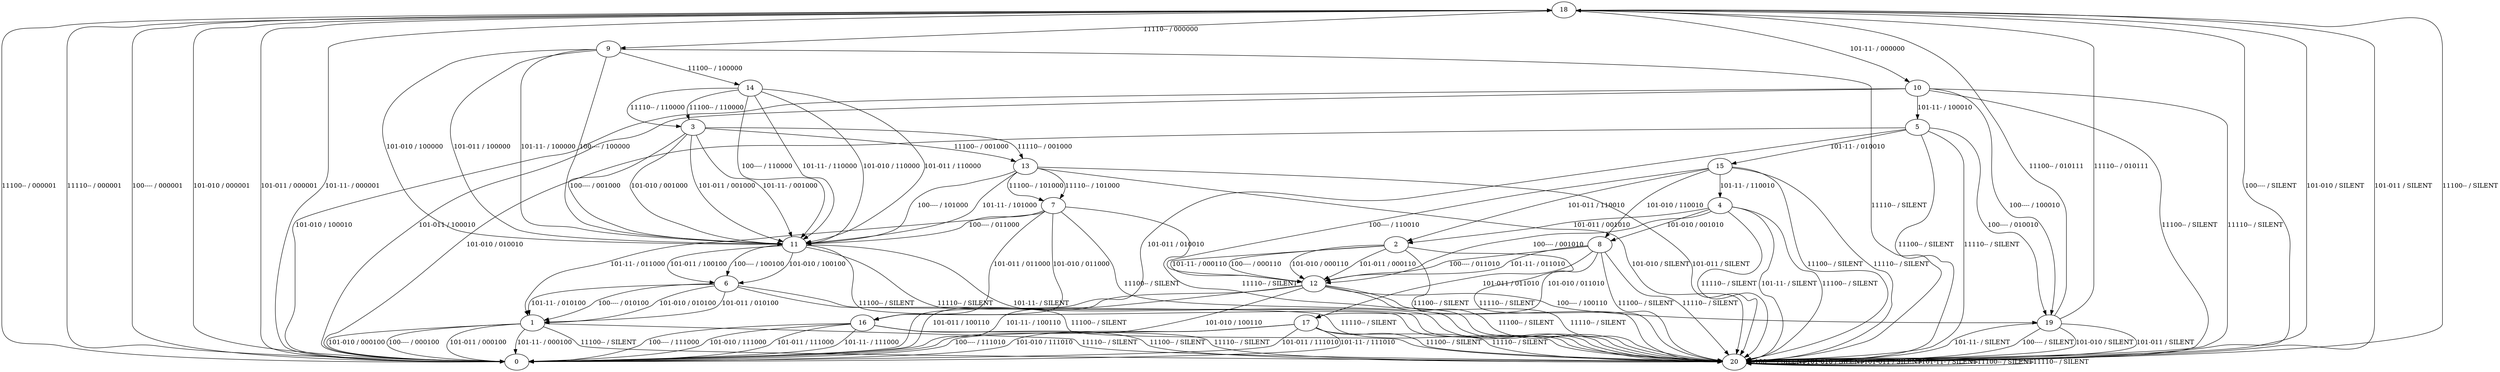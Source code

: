 digraph {
18
0
1
2
3
4
5
6
7
8
9
10
11
12
13
14
15
16
17
19
20
18 -> 20 [label="100---- / SILENT"]
18 -> 20 [label="101-010 / SILENT"]
18 -> 20 [label="101-011 / SILENT"]
18 -> 10 [label="101-11- / 000000"]
18 -> 20 [label="11100-- / SILENT"]
18 -> 9 [label="11110-- / 000000"]
0 -> 18 [label="100---- / 000001"]
0 -> 18 [label="101-010 / 000001"]
0 -> 18 [label="101-011 / 000001"]
0 -> 18 [label="101-11- / 000001"]
0 -> 18 [label="11100-- / 000001"]
0 -> 18 [label="11110-- / 000001"]
1 -> 0 [label="100---- / 000100"]
1 -> 0 [label="101-010 / 000100"]
1 -> 0 [label="101-011 / 000100"]
1 -> 0 [label="101-11- / 000100"]
1 -> 20 [label="11100-- / SILENT"]
1 -> 20 [label="11110-- / SILENT"]
2 -> 12 [label="100---- / 000110"]
2 -> 12 [label="101-010 / 000110"]
2 -> 12 [label="101-011 / 000110"]
2 -> 12 [label="101-11- / 000110"]
2 -> 20 [label="11100-- / SILENT"]
2 -> 20 [label="11110-- / SILENT"]
3 -> 11 [label="100---- / 001000"]
3 -> 11 [label="101-010 / 001000"]
3 -> 11 [label="101-011 / 001000"]
3 -> 11 [label="101-11- / 001000"]
3 -> 13 [label="11100-- / 001000"]
3 -> 13 [label="11110-- / 001000"]
4 -> 12 [label="100---- / 001010"]
4 -> 8 [label="101-010 / 001010"]
4 -> 2 [label="101-011 / 001010"]
4 -> 20 [label="101-11- / SILENT"]
4 -> 20 [label="11100-- / SILENT"]
4 -> 20 [label="11110-- / SILENT"]
5 -> 19 [label="100---- / 010010"]
5 -> 0 [label="101-010 / 010010"]
5 -> 0 [label="101-011 / 010010"]
5 -> 15 [label="101-11- / 010010"]
5 -> 20 [label="11100-- / SILENT"]
5 -> 20 [label="11110-- / SILENT"]
6 -> 1 [label="100---- / 010100"]
6 -> 1 [label="101-010 / 010100"]
6 -> 1 [label="101-011 / 010100"]
6 -> 1 [label="101-11- / 010100"]
6 -> 20 [label="11100-- / SILENT"]
6 -> 20 [label="11110-- / SILENT"]
7 -> 11 [label="100---- / 011000"]
7 -> 16 [label="101-010 / 011000"]
7 -> 16 [label="101-011 / 011000"]
7 -> 1 [label="101-11- / 011000"]
7 -> 20 [label="11100-- / SILENT"]
7 -> 20 [label="11110-- / SILENT"]
8 -> 12 [label="100---- / 011010"]
8 -> 17 [label="101-010 / 011010"]
8 -> 17 [label="101-011 / 011010"]
8 -> 12 [label="101-11- / 011010"]
8 -> 20 [label="11100-- / SILENT"]
8 -> 20 [label="11110-- / SILENT"]
9 -> 11 [label="100---- / 100000"]
9 -> 11 [label="101-010 / 100000"]
9 -> 11 [label="101-011 / 100000"]
9 -> 11 [label="101-11- / 100000"]
9 -> 14 [label="11100-- / 100000"]
9 -> 20 [label="11110-- / SILENT"]
10 -> 19 [label="100---- / 100010"]
10 -> 0 [label="101-010 / 100010"]
10 -> 0 [label="101-011 / 100010"]
10 -> 5 [label="101-11- / 100010"]
10 -> 20 [label="11100-- / SILENT"]
10 -> 20 [label="11110-- / SILENT"]
11 -> 6 [label="100---- / 100100"]
11 -> 6 [label="101-010 / 100100"]
11 -> 6 [label="101-011 / 100100"]
11 -> 20 [label="101-11- / SILENT"]
11 -> 20 [label="11100-- / SILENT"]
11 -> 20 [label="11110-- / SILENT"]
12 -> 19 [label="100---- / 100110"]
12 -> 0 [label="101-010 / 100110"]
12 -> 0 [label="101-011 / 100110"]
12 -> 0 [label="101-11- / 100110"]
12 -> 20 [label="11100-- / SILENT"]
12 -> 20 [label="11110-- / SILENT"]
13 -> 11 [label="100---- / 101000"]
13 -> 20 [label="101-010 / SILENT"]
13 -> 20 [label="101-011 / SILENT"]
13 -> 11 [label="101-11- / 101000"]
13 -> 7 [label="11100-- / 101000"]
13 -> 7 [label="11110-- / 101000"]
14 -> 11 [label="100---- / 110000"]
14 -> 11 [label="101-010 / 110000"]
14 -> 11 [label="101-011 / 110000"]
14 -> 11 [label="101-11- / 110000"]
14 -> 3 [label="11100-- / 110000"]
14 -> 3 [label="11110-- / 110000"]
15 -> 12 [label="100---- / 110010"]
15 -> 8 [label="101-010 / 110010"]
15 -> 2 [label="101-011 / 110010"]
15 -> 4 [label="101-11- / 110010"]
15 -> 20 [label="11100-- / SILENT"]
15 -> 20 [label="11110-- / SILENT"]
16 -> 0 [label="100---- / 111000"]
16 -> 0 [label="101-010 / 111000"]
16 -> 0 [label="101-011 / 111000"]
16 -> 0 [label="101-11- / 111000"]
16 -> 20 [label="11100-- / SILENT"]
16 -> 20 [label="11110-- / SILENT"]
17 -> 0 [label="100---- / 111010"]
17 -> 0 [label="101-010 / 111010"]
17 -> 0 [label="101-011 / 111010"]
17 -> 0 [label="101-11- / 111010"]
17 -> 20 [label="11100-- / SILENT"]
17 -> 20 [label="11110-- / SILENT"]
19 -> 20 [label="100---- / SILENT"]
19 -> 20 [label="101-010 / SILENT"]
19 -> 20 [label="101-011 / SILENT"]
19 -> 20 [label="101-11- / SILENT"]
19 -> 18 [label="11100-- / 010111"]
19 -> 18 [label="11110-- / 010111"]
20 -> 20 [label="100---- / SILENT"]
20 -> 20 [label="101-010 / SILENT"]
20 -> 20 [label="101-011 / SILENT"]
20 -> 20 [label="101-11- / SILENT"]
20 -> 20 [label="11100-- / SILENT"]
20 -> 20 [label="11110-- / SILENT"]
}
